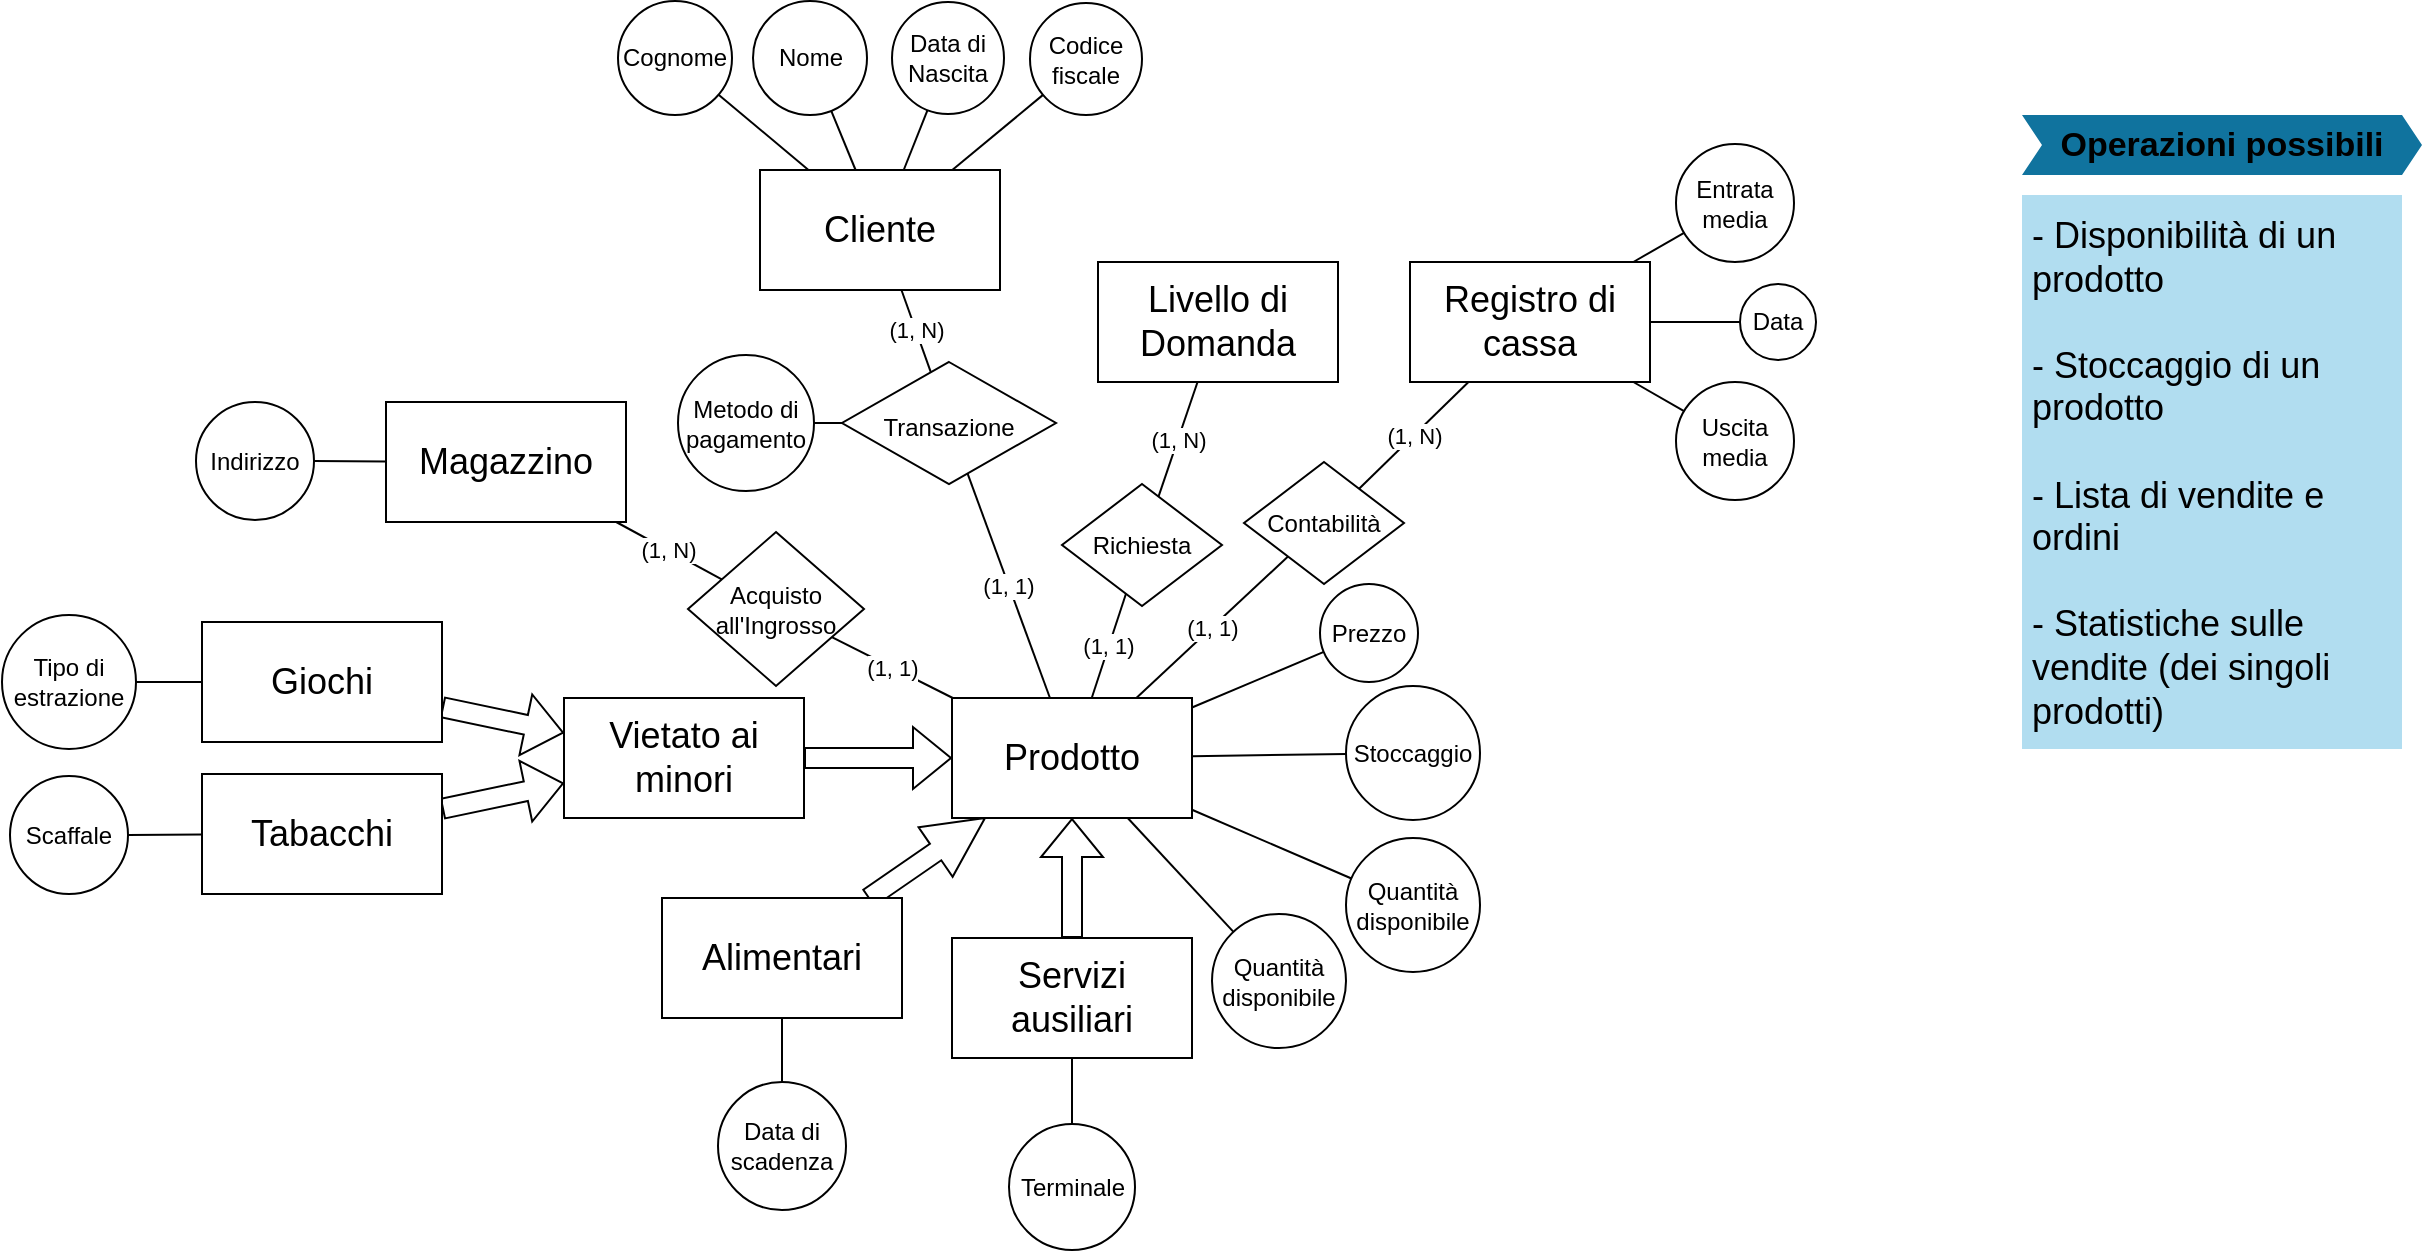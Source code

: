 <mxfile version="22.1.3" type="github">
  <diagram name="Page-1" id="yC7KV2Ko1jgtMiXsxVH6">
    <mxGraphModel dx="2074" dy="746" grid="0" gridSize="10" guides="1" tooltips="1" connect="1" arrows="1" fold="1" page="0" pageScale="1" pageWidth="850" pageHeight="1100" math="0" shadow="0">
      <root>
        <mxCell id="0" />
        <mxCell id="1" parent="0" />
        <mxCell id="NwfZpaaQpDAw_J0AIX61-1" value="&lt;font style=&quot;font-size: 12px;&quot;&gt;Transazione&lt;/font&gt;" style="rhombus;whiteSpace=wrap;html=1;fontSize=16;" parent="1" vertex="1">
          <mxGeometry x="300" y="232" width="107" height="61" as="geometry" />
        </mxCell>
        <mxCell id="NwfZpaaQpDAw_J0AIX61-38" style="edgeStyle=none;curved=1;rounded=0;orthogonalLoop=1;jettySize=auto;html=1;fontSize=12;shape=flexArrow;" parent="1" source="NwfZpaaQpDAw_J0AIX61-36" target="BWnH7RUJTYlGTLS44q7B-50" edge="1">
          <mxGeometry relative="1" as="geometry" />
        </mxCell>
        <mxCell id="NwfZpaaQpDAw_J0AIX61-59" value="" style="edgeStyle=none;curved=1;rounded=0;orthogonalLoop=1;jettySize=auto;html=1;fontSize=12;shape=flexArrow;" parent="1" source="NwfZpaaQpDAw_J0AIX61-58" target="NwfZpaaQpDAw_J0AIX61-10" edge="1">
          <mxGeometry relative="1" as="geometry" />
        </mxCell>
        <mxCell id="NwfZpaaQpDAw_J0AIX61-82" style="edgeStyle=none;curved=1;rounded=0;orthogonalLoop=1;jettySize=auto;html=1;fontSize=12;shape=arrow;" parent="1" source="NwfZpaaQpDAw_J0AIX61-81" target="NwfZpaaQpDAw_J0AIX61-10" edge="1">
          <mxGeometry relative="1" as="geometry" />
        </mxCell>
        <mxCell id="NwfZpaaQpDAw_J0AIX61-87" style="edgeStyle=none;curved=1;rounded=0;orthogonalLoop=1;jettySize=auto;html=1;fontSize=12;shape=flexArrow;" parent="1" source="NwfZpaaQpDAw_J0AIX61-86" target="BWnH7RUJTYlGTLS44q7B-50" edge="1">
          <mxGeometry relative="1" as="geometry" />
        </mxCell>
        <mxCell id="NwfZpaaQpDAw_J0AIX61-10" value="&lt;div&gt;&lt;font style=&quot;font-size: 18px;&quot;&gt;Prodotto&lt;/font&gt;&lt;/div&gt;" style="whiteSpace=wrap;html=1;fontSize=16;" parent="1" vertex="1">
          <mxGeometry x="355" y="400" width="120" height="60" as="geometry" />
        </mxCell>
        <mxCell id="NwfZpaaQpDAw_J0AIX61-28" value="&lt;div&gt;&lt;font style=&quot;font-size: 18px;&quot;&gt;Cliente&lt;/font&gt;&lt;/div&gt;" style="rounded=0;whiteSpace=wrap;html=1;fontSize=16;" parent="1" vertex="1">
          <mxGeometry x="259" y="136" width="120" height="60" as="geometry" />
        </mxCell>
        <mxCell id="NwfZpaaQpDAw_J0AIX61-36" value="&lt;font style=&quot;font-size: 18px;&quot;&gt;Giochi&lt;/font&gt;" style="rounded=0;whiteSpace=wrap;html=1;fontSize=16;" parent="1" vertex="1">
          <mxGeometry x="-20" y="362" width="120" height="60" as="geometry" />
        </mxCell>
        <mxCell id="NwfZpaaQpDAw_J0AIX61-58" value="&lt;font style=&quot;font-size: 18px;&quot;&gt;Servizi ausiliari&lt;/font&gt;" style="whiteSpace=wrap;html=1;fontSize=16;" parent="1" vertex="1">
          <mxGeometry x="355" y="520" width="120" height="60" as="geometry" />
        </mxCell>
        <mxCell id="NwfZpaaQpDAw_J0AIX61-81" value="&lt;font style=&quot;font-size: 18px;&quot;&gt;Alimentari&lt;/font&gt;" style="rounded=0;whiteSpace=wrap;html=1;fontSize=16;" parent="1" vertex="1">
          <mxGeometry x="210" y="500" width="120" height="60" as="geometry" />
        </mxCell>
        <mxCell id="NwfZpaaQpDAw_J0AIX61-86" value="&lt;font style=&quot;font-size: 18px;&quot;&gt;Tabacchi&lt;/font&gt;" style="rounded=0;whiteSpace=wrap;html=1;fontSize=16;" parent="1" vertex="1">
          <mxGeometry x="-20.0" y="438" width="120" height="60" as="geometry" />
        </mxCell>
        <mxCell id="BWnH7RUJTYlGTLS44q7B-9" value="(1, N)" style="endArrow=none;html=1;rounded=0;" parent="1" source="NwfZpaaQpDAw_J0AIX61-1" target="NwfZpaaQpDAw_J0AIX61-28" edge="1">
          <mxGeometry width="50" height="50" relative="1" as="geometry">
            <mxPoint x="305" y="210" as="sourcePoint" />
            <mxPoint x="534" y="325.5" as="targetPoint" />
          </mxGeometry>
        </mxCell>
        <mxCell id="BWnH7RUJTYlGTLS44q7B-10" value="(1, 1)" style="endArrow=none;html=1;rounded=0;" parent="1" source="NwfZpaaQpDAw_J0AIX61-1" target="NwfZpaaQpDAw_J0AIX61-10" edge="1">
          <mxGeometry width="50" height="50" relative="1" as="geometry">
            <mxPoint x="425" y="292" as="sourcePoint" />
            <mxPoint x="425" y="254" as="targetPoint" />
          </mxGeometry>
        </mxCell>
        <mxCell id="BWnH7RUJTYlGTLS44q7B-11" value="Metodo di pagamento" style="ellipse;whiteSpace=wrap;html=1;aspect=fixed;" parent="1" vertex="1">
          <mxGeometry x="218" y="228.5" width="68" height="68" as="geometry" />
        </mxCell>
        <mxCell id="BWnH7RUJTYlGTLS44q7B-13" value="" style="endArrow=none;html=1;rounded=0;" parent="1" source="BWnH7RUJTYlGTLS44q7B-11" target="NwfZpaaQpDAw_J0AIX61-1" edge="1">
          <mxGeometry width="50" height="50" relative="1" as="geometry">
            <mxPoint x="484" y="404.5" as="sourcePoint" />
            <mxPoint x="534" y="354.5" as="targetPoint" />
          </mxGeometry>
        </mxCell>
        <mxCell id="BWnH7RUJTYlGTLS44q7B-17" value="Tipo di estrazione" style="ellipse;whiteSpace=wrap;html=1;aspect=fixed;" parent="1" vertex="1">
          <mxGeometry x="-120" y="358.5" width="67" height="67" as="geometry" />
        </mxCell>
        <mxCell id="BWnH7RUJTYlGTLS44q7B-18" value="" style="endArrow=none;html=1;rounded=0;" parent="1" source="BWnH7RUJTYlGTLS44q7B-17" target="NwfZpaaQpDAw_J0AIX61-36" edge="1">
          <mxGeometry width="50" height="50" relative="1" as="geometry">
            <mxPoint x="-154" y="341" as="sourcePoint" />
            <mxPoint x="-104" y="291" as="targetPoint" />
          </mxGeometry>
        </mxCell>
        <mxCell id="BWnH7RUJTYlGTLS44q7B-19" value="&lt;font style=&quot;font-size: 18px;&quot;&gt;Magazzino&lt;/font&gt;" style="rounded=0;whiteSpace=wrap;html=1;" parent="1" vertex="1">
          <mxGeometry x="72" y="252" width="120" height="60" as="geometry" />
        </mxCell>
        <mxCell id="BWnH7RUJTYlGTLS44q7B-22" value="Acquisto all&#39;Ingrosso" style="rhombus;whiteSpace=wrap;html=1;" parent="1" vertex="1">
          <mxGeometry x="223" y="317" width="88" height="77" as="geometry" />
        </mxCell>
        <mxCell id="BWnH7RUJTYlGTLS44q7B-23" value="(1, N)" style="endArrow=none;html=1;rounded=0;" parent="1" source="BWnH7RUJTYlGTLS44q7B-19" target="BWnH7RUJTYlGTLS44q7B-22" edge="1">
          <mxGeometry width="50" height="50" relative="1" as="geometry">
            <mxPoint x="594" y="463" as="sourcePoint" />
            <mxPoint x="644" y="413" as="targetPoint" />
          </mxGeometry>
        </mxCell>
        <mxCell id="BWnH7RUJTYlGTLS44q7B-24" value="(1, 1)" style="endArrow=none;html=1;rounded=0;" parent="1" source="NwfZpaaQpDAw_J0AIX61-10" target="BWnH7RUJTYlGTLS44q7B-22" edge="1">
          <mxGeometry width="50" height="50" relative="1" as="geometry">
            <mxPoint x="115" y="269" as="sourcePoint" />
            <mxPoint x="200" y="318" as="targetPoint" />
          </mxGeometry>
        </mxCell>
        <mxCell id="BWnH7RUJTYlGTLS44q7B-25" value="Indirizzo" style="ellipse;whiteSpace=wrap;html=1;aspect=fixed;" parent="1" vertex="1">
          <mxGeometry x="-23" y="252" width="59" height="59" as="geometry" />
        </mxCell>
        <mxCell id="BWnH7RUJTYlGTLS44q7B-26" value="" style="endArrow=none;html=1;rounded=0;" parent="1" source="BWnH7RUJTYlGTLS44q7B-25" target="BWnH7RUJTYlGTLS44q7B-19" edge="1">
          <mxGeometry width="50" height="50" relative="1" as="geometry">
            <mxPoint x="-78" y="364.5" as="sourcePoint" />
            <mxPoint x="-189" y="223.5" as="targetPoint" />
          </mxGeometry>
        </mxCell>
        <mxCell id="BWnH7RUJTYlGTLS44q7B-27" value="&lt;div&gt;Prezzo&lt;/div&gt;" style="ellipse;whiteSpace=wrap;html=1;aspect=fixed;" parent="1" vertex="1">
          <mxGeometry x="539" y="343" width="49" height="49" as="geometry" />
        </mxCell>
        <mxCell id="BWnH7RUJTYlGTLS44q7B-28" value="Quantità disponibile" style="ellipse;whiteSpace=wrap;html=1;aspect=fixed;" parent="1" vertex="1">
          <mxGeometry x="485" y="508" width="67" height="67" as="geometry" />
        </mxCell>
        <mxCell id="BWnH7RUJTYlGTLS44q7B-29" value="" style="endArrow=none;html=1;rounded=0;" parent="1" source="BWnH7RUJTYlGTLS44q7B-27" target="NwfZpaaQpDAw_J0AIX61-10" edge="1">
          <mxGeometry width="50" height="50" relative="1" as="geometry">
            <mxPoint x="559" y="241" as="sourcePoint" />
            <mxPoint x="489" y="327.166" as="targetPoint" />
          </mxGeometry>
        </mxCell>
        <mxCell id="BWnH7RUJTYlGTLS44q7B-30" value="" style="endArrow=none;html=1;rounded=0;" parent="1" source="BWnH7RUJTYlGTLS44q7B-28" target="NwfZpaaQpDAw_J0AIX61-10" edge="1">
          <mxGeometry width="50" height="50" relative="1" as="geometry">
            <mxPoint x="554" y="327" as="sourcePoint" />
            <mxPoint x="489" y="368.273" as="targetPoint" />
          </mxGeometry>
        </mxCell>
        <mxCell id="BWnH7RUJTYlGTLS44q7B-31" value="&lt;font style=&quot;font-size: 18px;&quot;&gt;Livello di Domanda&lt;/font&gt;" style="rounded=0;whiteSpace=wrap;html=1;" parent="1" vertex="1">
          <mxGeometry x="428" y="182" width="120" height="60" as="geometry" />
        </mxCell>
        <mxCell id="BWnH7RUJTYlGTLS44q7B-32" value="(1, 1)" style="endArrow=none;html=1;rounded=0;" parent="1" source="BWnH7RUJTYlGTLS44q7B-33" target="NwfZpaaQpDAw_J0AIX61-10" edge="1">
          <mxGeometry width="50" height="50" relative="1" as="geometry">
            <mxPoint x="586" y="268" as="sourcePoint" />
            <mxPoint x="489" y="309.0" as="targetPoint" />
          </mxGeometry>
        </mxCell>
        <mxCell id="BWnH7RUJTYlGTLS44q7B-33" value="Richiesta" style="rhombus;whiteSpace=wrap;html=1;" parent="1" vertex="1">
          <mxGeometry x="410" y="293" width="80" height="61" as="geometry" />
        </mxCell>
        <mxCell id="BWnH7RUJTYlGTLS44q7B-34" value="(1, N)" style="endArrow=none;html=1;rounded=0;" parent="1" source="BWnH7RUJTYlGTLS44q7B-31" target="BWnH7RUJTYlGTLS44q7B-33" edge="1">
          <mxGeometry width="50" height="50" relative="1" as="geometry">
            <mxPoint x="605" y="271" as="sourcePoint" />
            <mxPoint x="499" y="321" as="targetPoint" />
          </mxGeometry>
        </mxCell>
        <mxCell id="BWnH7RUJTYlGTLS44q7B-36" value="Terminale" style="ellipse;whiteSpace=wrap;html=1;aspect=fixed;" parent="1" vertex="1">
          <mxGeometry x="383.5" y="613" width="63" height="63" as="geometry" />
        </mxCell>
        <mxCell id="BWnH7RUJTYlGTLS44q7B-37" value="" style="endArrow=none;html=1;rounded=0;" parent="1" source="BWnH7RUJTYlGTLS44q7B-36" target="NwfZpaaQpDAw_J0AIX61-58" edge="1">
          <mxGeometry width="50" height="50" relative="1" as="geometry">
            <mxPoint x="436" y="447" as="sourcePoint" />
            <mxPoint x="376" y="446" as="targetPoint" />
          </mxGeometry>
        </mxCell>
        <mxCell id="BWnH7RUJTYlGTLS44q7B-40" value="" style="endArrow=none;html=1;rounded=0;" parent="1" source="BWnH7RUJTYlGTLS44q7B-41" target="NwfZpaaQpDAw_J0AIX61-86" edge="1">
          <mxGeometry width="50" height="50" relative="1" as="geometry">
            <mxPoint x="54.25" y="580" as="sourcePoint" />
            <mxPoint x="195.25" y="511" as="targetPoint" />
          </mxGeometry>
        </mxCell>
        <mxCell id="BWnH7RUJTYlGTLS44q7B-41" value="&lt;div&gt;Scaffale&lt;/div&gt;" style="ellipse;whiteSpace=wrap;html=1;aspect=fixed;" parent="1" vertex="1">
          <mxGeometry x="-116" y="439" width="59" height="59" as="geometry" />
        </mxCell>
        <mxCell id="BWnH7RUJTYlGTLS44q7B-45" value="" style="endArrow=none;html=1;rounded=0;" parent="1" source="UuxUA1EpaXaRg3eKshWf-8" target="NwfZpaaQpDAw_J0AIX61-28" edge="1">
          <mxGeometry width="50" height="50" relative="1" as="geometry">
            <mxPoint x="319" y="100" as="sourcePoint" />
            <mxPoint x="381" y="130.5" as="targetPoint" />
          </mxGeometry>
        </mxCell>
        <mxCell id="BWnH7RUJTYlGTLS44q7B-46" value="Cognome" style="ellipse;whiteSpace=wrap;html=1;aspect=fixed;" parent="1" vertex="1">
          <mxGeometry x="188" y="51.5" width="57" height="57" as="geometry" />
        </mxCell>
        <mxCell id="BWnH7RUJTYlGTLS44q7B-47" value="" style="endArrow=none;html=1;rounded=0;" parent="1" source="BWnH7RUJTYlGTLS44q7B-46" target="NwfZpaaQpDAw_J0AIX61-28" edge="1">
          <mxGeometry width="50" height="50" relative="1" as="geometry">
            <mxPoint x="510" y="353.5" as="sourcePoint" />
            <mxPoint x="357" y="137.3" as="targetPoint" />
          </mxGeometry>
        </mxCell>
        <mxCell id="BWnH7RUJTYlGTLS44q7B-48" value="Data di Nascita" style="ellipse;whiteSpace=wrap;html=1;aspect=fixed;" parent="1" vertex="1">
          <mxGeometry x="325" y="52" width="56" height="56" as="geometry" />
        </mxCell>
        <mxCell id="BWnH7RUJTYlGTLS44q7B-49" value="" style="endArrow=none;html=1;rounded=0;" parent="1" source="BWnH7RUJTYlGTLS44q7B-48" target="NwfZpaaQpDAw_J0AIX61-28" edge="1">
          <mxGeometry width="50" height="50" relative="1" as="geometry">
            <mxPoint x="452" y="130.5" as="sourcePoint" />
            <mxPoint x="375" y="133.5" as="targetPoint" />
          </mxGeometry>
        </mxCell>
        <mxCell id="BWnH7RUJTYlGTLS44q7B-51" style="edgeStyle=orthogonalEdgeStyle;rounded=0;orthogonalLoop=1;jettySize=auto;html=1;shape=flexArrow;" parent="1" source="BWnH7RUJTYlGTLS44q7B-50" target="NwfZpaaQpDAw_J0AIX61-10" edge="1">
          <mxGeometry relative="1" as="geometry" />
        </mxCell>
        <mxCell id="BWnH7RUJTYlGTLS44q7B-50" value="&lt;font style=&quot;font-size: 18px;&quot;&gt;Vietato ai minori&lt;br&gt;&lt;/font&gt;" style="rounded=0;whiteSpace=wrap;html=1;" parent="1" vertex="1">
          <mxGeometry x="161" y="400" width="120" height="60" as="geometry" />
        </mxCell>
        <mxCell id="BWnH7RUJTYlGTLS44q7B-52" value="" style="endArrow=none;html=1;rounded=0;" parent="1" source="BWnH7RUJTYlGTLS44q7B-53" target="NwfZpaaQpDAw_J0AIX61-81" edge="1">
          <mxGeometry width="50" height="50" relative="1" as="geometry">
            <mxPoint x="254.5" y="712" as="sourcePoint" />
            <mxPoint x="319.5" y="202" as="targetPoint" />
          </mxGeometry>
        </mxCell>
        <mxCell id="BWnH7RUJTYlGTLS44q7B-53" value="Data di scadenza" style="ellipse;whiteSpace=wrap;html=1;aspect=fixed;" parent="1" vertex="1">
          <mxGeometry x="238" y="592" width="64" height="64" as="geometry" />
        </mxCell>
        <mxCell id="BWnH7RUJTYlGTLS44q7B-59" value="Stoccaggio" style="ellipse;whiteSpace=wrap;html=1;aspect=fixed;" parent="1" vertex="1">
          <mxGeometry x="552" y="394" width="67" height="67" as="geometry" />
        </mxCell>
        <mxCell id="BWnH7RUJTYlGTLS44q7B-60" value="" style="endArrow=none;html=1;rounded=0;" parent="1" source="BWnH7RUJTYlGTLS44q7B-59" target="NwfZpaaQpDAw_J0AIX61-10" edge="1">
          <mxGeometry width="50" height="50" relative="1" as="geometry">
            <mxPoint x="689" y="271.5" as="sourcePoint" />
            <mxPoint x="489" y="346.56" as="targetPoint" />
          </mxGeometry>
        </mxCell>
        <mxCell id="BWnH7RUJTYlGTLS44q7B-63" value="&lt;font style=&quot;font-size: 18px;&quot;&gt;Registro di cassa&lt;br&gt;&lt;/font&gt;" style="rounded=0;whiteSpace=wrap;html=1;" parent="1" vertex="1">
          <mxGeometry x="584" y="182" width="120" height="60" as="geometry" />
        </mxCell>
        <mxCell id="BWnH7RUJTYlGTLS44q7B-64" value="Contabilità" style="rhombus;whiteSpace=wrap;html=1;" parent="1" vertex="1">
          <mxGeometry x="501" y="282" width="80" height="61" as="geometry" />
        </mxCell>
        <mxCell id="BWnH7RUJTYlGTLS44q7B-65" value="(1, 1)" style="endArrow=none;html=1;rounded=0;" parent="1" source="BWnH7RUJTYlGTLS44q7B-64" target="NwfZpaaQpDAw_J0AIX61-10" edge="1">
          <mxGeometry width="50" height="50" relative="1" as="geometry">
            <mxPoint x="482" y="314" as="sourcePoint" />
            <mxPoint x="439" y="410" as="targetPoint" />
          </mxGeometry>
        </mxCell>
        <mxCell id="BWnH7RUJTYlGTLS44q7B-66" value="(1, N)" style="endArrow=none;html=1;rounded=0;" parent="1" source="BWnH7RUJTYlGTLS44q7B-63" target="BWnH7RUJTYlGTLS44q7B-64" edge="1">
          <mxGeometry width="50" height="50" relative="1" as="geometry">
            <mxPoint x="506" y="524.5" as="sourcePoint" />
            <mxPoint x="444" y="497.5" as="targetPoint" />
          </mxGeometry>
        </mxCell>
        <mxCell id="BWnH7RUJTYlGTLS44q7B-68" value="Entrata media" style="ellipse;whiteSpace=wrap;html=1;aspect=fixed;" parent="1" vertex="1">
          <mxGeometry x="717" y="123" width="59" height="59" as="geometry" />
        </mxCell>
        <mxCell id="BWnH7RUJTYlGTLS44q7B-69" value="Uscita media" style="ellipse;whiteSpace=wrap;html=1;aspect=fixed;" parent="1" vertex="1">
          <mxGeometry x="717" y="242" width="59" height="59" as="geometry" />
        </mxCell>
        <mxCell id="BWnH7RUJTYlGTLS44q7B-70" value="" style="endArrow=none;html=1;rounded=0;" parent="1" source="BWnH7RUJTYlGTLS44q7B-68" target="BWnH7RUJTYlGTLS44q7B-63" edge="1">
          <mxGeometry width="50" height="50" relative="1" as="geometry">
            <mxPoint x="591" y="405.5" as="sourcePoint" />
            <mxPoint x="444" y="451.5" as="targetPoint" />
          </mxGeometry>
        </mxCell>
        <mxCell id="BWnH7RUJTYlGTLS44q7B-71" value="" style="endArrow=none;html=1;rounded=0;" parent="1" source="BWnH7RUJTYlGTLS44q7B-69" target="BWnH7RUJTYlGTLS44q7B-63" edge="1">
          <mxGeometry width="50" height="50" relative="1" as="geometry">
            <mxPoint x="758" y="677.5" as="sourcePoint" />
            <mxPoint x="720" y="578.5" as="targetPoint" />
          </mxGeometry>
        </mxCell>
        <mxCell id="BWnH7RUJTYlGTLS44q7B-72" value="Data" style="ellipse;whiteSpace=wrap;html=1;aspect=fixed;" parent="1" vertex="1">
          <mxGeometry x="749" y="193" width="38" height="38" as="geometry" />
        </mxCell>
        <mxCell id="BWnH7RUJTYlGTLS44q7B-73" value="" style="endArrow=none;html=1;rounded=0;" parent="1" source="BWnH7RUJTYlGTLS44q7B-72" target="BWnH7RUJTYlGTLS44q7B-63" edge="1">
          <mxGeometry width="50" height="50" relative="1" as="geometry">
            <mxPoint x="719.64" y="751.75" as="sourcePoint" />
            <mxPoint x="717" y="216.979" as="targetPoint" />
          </mxGeometry>
        </mxCell>
        <mxCell id="BWnH7RUJTYlGTLS44q7B-76" value="Quantità disponibile" style="ellipse;whiteSpace=wrap;html=1;aspect=fixed;" parent="1" vertex="1">
          <mxGeometry x="552" y="470" width="67" height="67" as="geometry" />
        </mxCell>
        <mxCell id="BWnH7RUJTYlGTLS44q7B-77" value="" style="endArrow=none;html=1;rounded=0;" parent="1" source="BWnH7RUJTYlGTLS44q7B-76" target="NwfZpaaQpDAw_J0AIX61-10" edge="1">
          <mxGeometry width="50" height="50" relative="1" as="geometry">
            <mxPoint x="588" y="364" as="sourcePoint" />
            <mxPoint x="485" y="412" as="targetPoint" />
          </mxGeometry>
        </mxCell>
        <mxCell id="UuxUA1EpaXaRg3eKshWf-5" value="Operazioni possibili" style="shape=step;perimeter=stepPerimeter;whiteSpace=wrap;html=1;fixedSize=1;size=10;fillColor=#10739E;strokeColor=none;fontSize=17;fontStyle=1;align=center;" vertex="1" parent="1">
          <mxGeometry x="890" y="108.5" width="200" height="30" as="geometry" />
        </mxCell>
        <mxCell id="UuxUA1EpaXaRg3eKshWf-6" value="&lt;div&gt;&lt;font style=&quot;font-size: 18px;&quot;&gt;- Disponibilità di un prodotto&lt;/font&gt;&lt;/div&gt;&lt;div&gt;&lt;font style=&quot;font-size: 18px;&quot;&gt;&lt;br&gt;&lt;/font&gt;&lt;/div&gt;&lt;div&gt;&lt;font style=&quot;font-size: 18px;&quot;&gt;- Stoccaggio di un prodotto&lt;/font&gt;&lt;/div&gt;&lt;div&gt;&lt;font style=&quot;font-size: 18px;&quot;&gt;&lt;br&gt;&lt;/font&gt;&lt;/div&gt;&lt;div&gt;&lt;font style=&quot;font-size: 18px;&quot;&gt;- Lista di vendite e ordini&lt;/font&gt;&lt;/div&gt;&lt;div&gt;&lt;font style=&quot;font-size: 18px;&quot;&gt;&lt;br&gt;&lt;/font&gt;&lt;/div&gt;&lt;div&gt;&lt;font style=&quot;font-size: 18px;&quot;&gt;- Statistiche sulle vendite (dei singoli prodotti)&lt;/font&gt;&lt;/div&gt;" style="shape=rect;fillColor=#B1DDF0;strokeColor=none;fontSize=12;html=1;whiteSpace=wrap;align=left;verticalAlign=top;spacing=5;" vertex="1" parent="1">
          <mxGeometry x="890" y="148.5" width="190" height="277" as="geometry" />
        </mxCell>
        <mxCell id="UuxUA1EpaXaRg3eKshWf-7" value="Codice fiscale" style="ellipse;whiteSpace=wrap;html=1;aspect=fixed;" vertex="1" parent="1">
          <mxGeometry x="394" y="52.5" width="56" height="56" as="geometry" />
        </mxCell>
        <mxCell id="UuxUA1EpaXaRg3eKshWf-8" value="Nome" style="ellipse;whiteSpace=wrap;html=1;aspect=fixed;" vertex="1" parent="1">
          <mxGeometry x="255.5" y="51.5" width="57" height="57" as="geometry" />
        </mxCell>
        <mxCell id="UuxUA1EpaXaRg3eKshWf-10" value="" style="endArrow=none;html=1;rounded=0;" edge="1" parent="1" source="UuxUA1EpaXaRg3eKshWf-7" target="NwfZpaaQpDAw_J0AIX61-28">
          <mxGeometry width="50" height="50" relative="1" as="geometry">
            <mxPoint x="381" y="108" as="sourcePoint" />
            <mxPoint x="352" y="146" as="targetPoint" />
          </mxGeometry>
        </mxCell>
      </root>
    </mxGraphModel>
  </diagram>
</mxfile>

